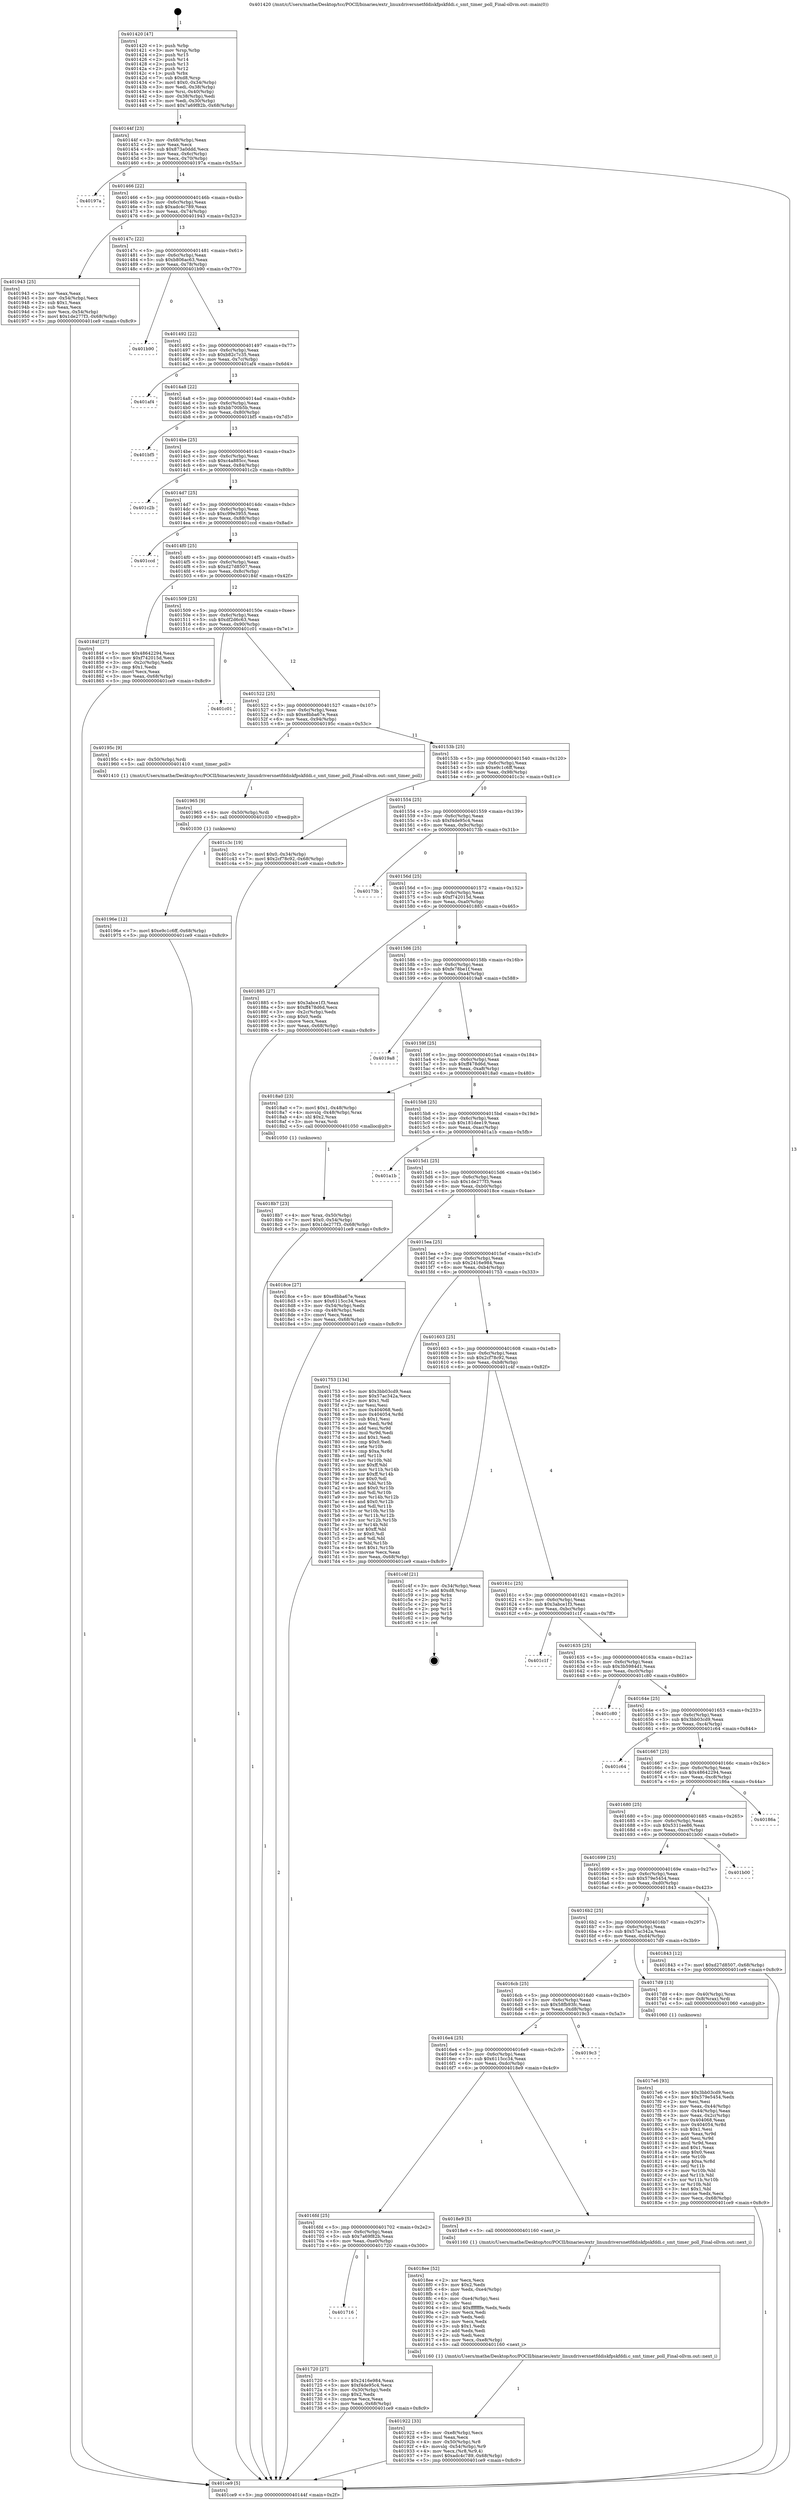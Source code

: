 digraph "0x401420" {
  label = "0x401420 (/mnt/c/Users/mathe/Desktop/tcc/POCII/binaries/extr_linuxdriversnetfddiskfpskfddi.c_smt_timer_poll_Final-ollvm.out::main(0))"
  labelloc = "t"
  node[shape=record]

  Entry [label="",width=0.3,height=0.3,shape=circle,fillcolor=black,style=filled]
  "0x40144f" [label="{
     0x40144f [23]\l
     | [instrs]\l
     &nbsp;&nbsp;0x40144f \<+3\>: mov -0x68(%rbp),%eax\l
     &nbsp;&nbsp;0x401452 \<+2\>: mov %eax,%ecx\l
     &nbsp;&nbsp;0x401454 \<+6\>: sub $0x873a0ddd,%ecx\l
     &nbsp;&nbsp;0x40145a \<+3\>: mov %eax,-0x6c(%rbp)\l
     &nbsp;&nbsp;0x40145d \<+3\>: mov %ecx,-0x70(%rbp)\l
     &nbsp;&nbsp;0x401460 \<+6\>: je 000000000040197a \<main+0x55a\>\l
  }"]
  "0x40197a" [label="{
     0x40197a\l
  }", style=dashed]
  "0x401466" [label="{
     0x401466 [22]\l
     | [instrs]\l
     &nbsp;&nbsp;0x401466 \<+5\>: jmp 000000000040146b \<main+0x4b\>\l
     &nbsp;&nbsp;0x40146b \<+3\>: mov -0x6c(%rbp),%eax\l
     &nbsp;&nbsp;0x40146e \<+5\>: sub $0xadc4c789,%eax\l
     &nbsp;&nbsp;0x401473 \<+3\>: mov %eax,-0x74(%rbp)\l
     &nbsp;&nbsp;0x401476 \<+6\>: je 0000000000401943 \<main+0x523\>\l
  }"]
  Exit [label="",width=0.3,height=0.3,shape=circle,fillcolor=black,style=filled,peripheries=2]
  "0x401943" [label="{
     0x401943 [25]\l
     | [instrs]\l
     &nbsp;&nbsp;0x401943 \<+2\>: xor %eax,%eax\l
     &nbsp;&nbsp;0x401945 \<+3\>: mov -0x54(%rbp),%ecx\l
     &nbsp;&nbsp;0x401948 \<+3\>: sub $0x1,%eax\l
     &nbsp;&nbsp;0x40194b \<+2\>: sub %eax,%ecx\l
     &nbsp;&nbsp;0x40194d \<+3\>: mov %ecx,-0x54(%rbp)\l
     &nbsp;&nbsp;0x401950 \<+7\>: movl $0x1de277f3,-0x68(%rbp)\l
     &nbsp;&nbsp;0x401957 \<+5\>: jmp 0000000000401ce9 \<main+0x8c9\>\l
  }"]
  "0x40147c" [label="{
     0x40147c [22]\l
     | [instrs]\l
     &nbsp;&nbsp;0x40147c \<+5\>: jmp 0000000000401481 \<main+0x61\>\l
     &nbsp;&nbsp;0x401481 \<+3\>: mov -0x6c(%rbp),%eax\l
     &nbsp;&nbsp;0x401484 \<+5\>: sub $0xb806ac63,%eax\l
     &nbsp;&nbsp;0x401489 \<+3\>: mov %eax,-0x78(%rbp)\l
     &nbsp;&nbsp;0x40148c \<+6\>: je 0000000000401b90 \<main+0x770\>\l
  }"]
  "0x40196e" [label="{
     0x40196e [12]\l
     | [instrs]\l
     &nbsp;&nbsp;0x40196e \<+7\>: movl $0xe9c1c6ff,-0x68(%rbp)\l
     &nbsp;&nbsp;0x401975 \<+5\>: jmp 0000000000401ce9 \<main+0x8c9\>\l
  }"]
  "0x401b90" [label="{
     0x401b90\l
  }", style=dashed]
  "0x401492" [label="{
     0x401492 [22]\l
     | [instrs]\l
     &nbsp;&nbsp;0x401492 \<+5\>: jmp 0000000000401497 \<main+0x77\>\l
     &nbsp;&nbsp;0x401497 \<+3\>: mov -0x6c(%rbp),%eax\l
     &nbsp;&nbsp;0x40149a \<+5\>: sub $0xb82c7c35,%eax\l
     &nbsp;&nbsp;0x40149f \<+3\>: mov %eax,-0x7c(%rbp)\l
     &nbsp;&nbsp;0x4014a2 \<+6\>: je 0000000000401af4 \<main+0x6d4\>\l
  }"]
  "0x401965" [label="{
     0x401965 [9]\l
     | [instrs]\l
     &nbsp;&nbsp;0x401965 \<+4\>: mov -0x50(%rbp),%rdi\l
     &nbsp;&nbsp;0x401969 \<+5\>: call 0000000000401030 \<free@plt\>\l
     | [calls]\l
     &nbsp;&nbsp;0x401030 \{1\} (unknown)\l
  }"]
  "0x401af4" [label="{
     0x401af4\l
  }", style=dashed]
  "0x4014a8" [label="{
     0x4014a8 [22]\l
     | [instrs]\l
     &nbsp;&nbsp;0x4014a8 \<+5\>: jmp 00000000004014ad \<main+0x8d\>\l
     &nbsp;&nbsp;0x4014ad \<+3\>: mov -0x6c(%rbp),%eax\l
     &nbsp;&nbsp;0x4014b0 \<+5\>: sub $0xbb700b5b,%eax\l
     &nbsp;&nbsp;0x4014b5 \<+3\>: mov %eax,-0x80(%rbp)\l
     &nbsp;&nbsp;0x4014b8 \<+6\>: je 0000000000401bf5 \<main+0x7d5\>\l
  }"]
  "0x401922" [label="{
     0x401922 [33]\l
     | [instrs]\l
     &nbsp;&nbsp;0x401922 \<+6\>: mov -0xe8(%rbp),%ecx\l
     &nbsp;&nbsp;0x401928 \<+3\>: imul %eax,%ecx\l
     &nbsp;&nbsp;0x40192b \<+4\>: mov -0x50(%rbp),%r8\l
     &nbsp;&nbsp;0x40192f \<+4\>: movslq -0x54(%rbp),%r9\l
     &nbsp;&nbsp;0x401933 \<+4\>: mov %ecx,(%r8,%r9,4)\l
     &nbsp;&nbsp;0x401937 \<+7\>: movl $0xadc4c789,-0x68(%rbp)\l
     &nbsp;&nbsp;0x40193e \<+5\>: jmp 0000000000401ce9 \<main+0x8c9\>\l
  }"]
  "0x401bf5" [label="{
     0x401bf5\l
  }", style=dashed]
  "0x4014be" [label="{
     0x4014be [25]\l
     | [instrs]\l
     &nbsp;&nbsp;0x4014be \<+5\>: jmp 00000000004014c3 \<main+0xa3\>\l
     &nbsp;&nbsp;0x4014c3 \<+3\>: mov -0x6c(%rbp),%eax\l
     &nbsp;&nbsp;0x4014c6 \<+5\>: sub $0xc4a885cc,%eax\l
     &nbsp;&nbsp;0x4014cb \<+6\>: mov %eax,-0x84(%rbp)\l
     &nbsp;&nbsp;0x4014d1 \<+6\>: je 0000000000401c2b \<main+0x80b\>\l
  }"]
  "0x4018ee" [label="{
     0x4018ee [52]\l
     | [instrs]\l
     &nbsp;&nbsp;0x4018ee \<+2\>: xor %ecx,%ecx\l
     &nbsp;&nbsp;0x4018f0 \<+5\>: mov $0x2,%edx\l
     &nbsp;&nbsp;0x4018f5 \<+6\>: mov %edx,-0xe4(%rbp)\l
     &nbsp;&nbsp;0x4018fb \<+1\>: cltd\l
     &nbsp;&nbsp;0x4018fc \<+6\>: mov -0xe4(%rbp),%esi\l
     &nbsp;&nbsp;0x401902 \<+2\>: idiv %esi\l
     &nbsp;&nbsp;0x401904 \<+6\>: imul $0xfffffffe,%edx,%edx\l
     &nbsp;&nbsp;0x40190a \<+2\>: mov %ecx,%edi\l
     &nbsp;&nbsp;0x40190c \<+2\>: sub %edx,%edi\l
     &nbsp;&nbsp;0x40190e \<+2\>: mov %ecx,%edx\l
     &nbsp;&nbsp;0x401910 \<+3\>: sub $0x1,%edx\l
     &nbsp;&nbsp;0x401913 \<+2\>: add %edx,%edi\l
     &nbsp;&nbsp;0x401915 \<+2\>: sub %edi,%ecx\l
     &nbsp;&nbsp;0x401917 \<+6\>: mov %ecx,-0xe8(%rbp)\l
     &nbsp;&nbsp;0x40191d \<+5\>: call 0000000000401160 \<next_i\>\l
     | [calls]\l
     &nbsp;&nbsp;0x401160 \{1\} (/mnt/c/Users/mathe/Desktop/tcc/POCII/binaries/extr_linuxdriversnetfddiskfpskfddi.c_smt_timer_poll_Final-ollvm.out::next_i)\l
  }"]
  "0x401c2b" [label="{
     0x401c2b\l
  }", style=dashed]
  "0x4014d7" [label="{
     0x4014d7 [25]\l
     | [instrs]\l
     &nbsp;&nbsp;0x4014d7 \<+5\>: jmp 00000000004014dc \<main+0xbc\>\l
     &nbsp;&nbsp;0x4014dc \<+3\>: mov -0x6c(%rbp),%eax\l
     &nbsp;&nbsp;0x4014df \<+5\>: sub $0xc99e3955,%eax\l
     &nbsp;&nbsp;0x4014e4 \<+6\>: mov %eax,-0x88(%rbp)\l
     &nbsp;&nbsp;0x4014ea \<+6\>: je 0000000000401ccd \<main+0x8ad\>\l
  }"]
  "0x4018b7" [label="{
     0x4018b7 [23]\l
     | [instrs]\l
     &nbsp;&nbsp;0x4018b7 \<+4\>: mov %rax,-0x50(%rbp)\l
     &nbsp;&nbsp;0x4018bb \<+7\>: movl $0x0,-0x54(%rbp)\l
     &nbsp;&nbsp;0x4018c2 \<+7\>: movl $0x1de277f3,-0x68(%rbp)\l
     &nbsp;&nbsp;0x4018c9 \<+5\>: jmp 0000000000401ce9 \<main+0x8c9\>\l
  }"]
  "0x401ccd" [label="{
     0x401ccd\l
  }", style=dashed]
  "0x4014f0" [label="{
     0x4014f0 [25]\l
     | [instrs]\l
     &nbsp;&nbsp;0x4014f0 \<+5\>: jmp 00000000004014f5 \<main+0xd5\>\l
     &nbsp;&nbsp;0x4014f5 \<+3\>: mov -0x6c(%rbp),%eax\l
     &nbsp;&nbsp;0x4014f8 \<+5\>: sub $0xd27d8507,%eax\l
     &nbsp;&nbsp;0x4014fd \<+6\>: mov %eax,-0x8c(%rbp)\l
     &nbsp;&nbsp;0x401503 \<+6\>: je 000000000040184f \<main+0x42f\>\l
  }"]
  "0x4017e6" [label="{
     0x4017e6 [93]\l
     | [instrs]\l
     &nbsp;&nbsp;0x4017e6 \<+5\>: mov $0x3bb03cd9,%ecx\l
     &nbsp;&nbsp;0x4017eb \<+5\>: mov $0x579e5454,%edx\l
     &nbsp;&nbsp;0x4017f0 \<+2\>: xor %esi,%esi\l
     &nbsp;&nbsp;0x4017f2 \<+3\>: mov %eax,-0x44(%rbp)\l
     &nbsp;&nbsp;0x4017f5 \<+3\>: mov -0x44(%rbp),%eax\l
     &nbsp;&nbsp;0x4017f8 \<+3\>: mov %eax,-0x2c(%rbp)\l
     &nbsp;&nbsp;0x4017fb \<+7\>: mov 0x404068,%eax\l
     &nbsp;&nbsp;0x401802 \<+8\>: mov 0x404054,%r8d\l
     &nbsp;&nbsp;0x40180a \<+3\>: sub $0x1,%esi\l
     &nbsp;&nbsp;0x40180d \<+3\>: mov %eax,%r9d\l
     &nbsp;&nbsp;0x401810 \<+3\>: add %esi,%r9d\l
     &nbsp;&nbsp;0x401813 \<+4\>: imul %r9d,%eax\l
     &nbsp;&nbsp;0x401817 \<+3\>: and $0x1,%eax\l
     &nbsp;&nbsp;0x40181a \<+3\>: cmp $0x0,%eax\l
     &nbsp;&nbsp;0x40181d \<+4\>: sete %r10b\l
     &nbsp;&nbsp;0x401821 \<+4\>: cmp $0xa,%r8d\l
     &nbsp;&nbsp;0x401825 \<+4\>: setl %r11b\l
     &nbsp;&nbsp;0x401829 \<+3\>: mov %r10b,%bl\l
     &nbsp;&nbsp;0x40182c \<+3\>: and %r11b,%bl\l
     &nbsp;&nbsp;0x40182f \<+3\>: xor %r11b,%r10b\l
     &nbsp;&nbsp;0x401832 \<+3\>: or %r10b,%bl\l
     &nbsp;&nbsp;0x401835 \<+3\>: test $0x1,%bl\l
     &nbsp;&nbsp;0x401838 \<+3\>: cmovne %edx,%ecx\l
     &nbsp;&nbsp;0x40183b \<+3\>: mov %ecx,-0x68(%rbp)\l
     &nbsp;&nbsp;0x40183e \<+5\>: jmp 0000000000401ce9 \<main+0x8c9\>\l
  }"]
  "0x40184f" [label="{
     0x40184f [27]\l
     | [instrs]\l
     &nbsp;&nbsp;0x40184f \<+5\>: mov $0x48642294,%eax\l
     &nbsp;&nbsp;0x401854 \<+5\>: mov $0xf742015d,%ecx\l
     &nbsp;&nbsp;0x401859 \<+3\>: mov -0x2c(%rbp),%edx\l
     &nbsp;&nbsp;0x40185c \<+3\>: cmp $0x1,%edx\l
     &nbsp;&nbsp;0x40185f \<+3\>: cmovl %ecx,%eax\l
     &nbsp;&nbsp;0x401862 \<+3\>: mov %eax,-0x68(%rbp)\l
     &nbsp;&nbsp;0x401865 \<+5\>: jmp 0000000000401ce9 \<main+0x8c9\>\l
  }"]
  "0x401509" [label="{
     0x401509 [25]\l
     | [instrs]\l
     &nbsp;&nbsp;0x401509 \<+5\>: jmp 000000000040150e \<main+0xee\>\l
     &nbsp;&nbsp;0x40150e \<+3\>: mov -0x6c(%rbp),%eax\l
     &nbsp;&nbsp;0x401511 \<+5\>: sub $0xdf2d6c63,%eax\l
     &nbsp;&nbsp;0x401516 \<+6\>: mov %eax,-0x90(%rbp)\l
     &nbsp;&nbsp;0x40151c \<+6\>: je 0000000000401c01 \<main+0x7e1\>\l
  }"]
  "0x401420" [label="{
     0x401420 [47]\l
     | [instrs]\l
     &nbsp;&nbsp;0x401420 \<+1\>: push %rbp\l
     &nbsp;&nbsp;0x401421 \<+3\>: mov %rsp,%rbp\l
     &nbsp;&nbsp;0x401424 \<+2\>: push %r15\l
     &nbsp;&nbsp;0x401426 \<+2\>: push %r14\l
     &nbsp;&nbsp;0x401428 \<+2\>: push %r13\l
     &nbsp;&nbsp;0x40142a \<+2\>: push %r12\l
     &nbsp;&nbsp;0x40142c \<+1\>: push %rbx\l
     &nbsp;&nbsp;0x40142d \<+7\>: sub $0xd8,%rsp\l
     &nbsp;&nbsp;0x401434 \<+7\>: movl $0x0,-0x34(%rbp)\l
     &nbsp;&nbsp;0x40143b \<+3\>: mov %edi,-0x38(%rbp)\l
     &nbsp;&nbsp;0x40143e \<+4\>: mov %rsi,-0x40(%rbp)\l
     &nbsp;&nbsp;0x401442 \<+3\>: mov -0x38(%rbp),%edi\l
     &nbsp;&nbsp;0x401445 \<+3\>: mov %edi,-0x30(%rbp)\l
     &nbsp;&nbsp;0x401448 \<+7\>: movl $0x7a69f82b,-0x68(%rbp)\l
  }"]
  "0x401c01" [label="{
     0x401c01\l
  }", style=dashed]
  "0x401522" [label="{
     0x401522 [25]\l
     | [instrs]\l
     &nbsp;&nbsp;0x401522 \<+5\>: jmp 0000000000401527 \<main+0x107\>\l
     &nbsp;&nbsp;0x401527 \<+3\>: mov -0x6c(%rbp),%eax\l
     &nbsp;&nbsp;0x40152a \<+5\>: sub $0xe8bba67e,%eax\l
     &nbsp;&nbsp;0x40152f \<+6\>: mov %eax,-0x94(%rbp)\l
     &nbsp;&nbsp;0x401535 \<+6\>: je 000000000040195c \<main+0x53c\>\l
  }"]
  "0x401ce9" [label="{
     0x401ce9 [5]\l
     | [instrs]\l
     &nbsp;&nbsp;0x401ce9 \<+5\>: jmp 000000000040144f \<main+0x2f\>\l
  }"]
  "0x40195c" [label="{
     0x40195c [9]\l
     | [instrs]\l
     &nbsp;&nbsp;0x40195c \<+4\>: mov -0x50(%rbp),%rdi\l
     &nbsp;&nbsp;0x401960 \<+5\>: call 0000000000401410 \<smt_timer_poll\>\l
     | [calls]\l
     &nbsp;&nbsp;0x401410 \{1\} (/mnt/c/Users/mathe/Desktop/tcc/POCII/binaries/extr_linuxdriversnetfddiskfpskfddi.c_smt_timer_poll_Final-ollvm.out::smt_timer_poll)\l
  }"]
  "0x40153b" [label="{
     0x40153b [25]\l
     | [instrs]\l
     &nbsp;&nbsp;0x40153b \<+5\>: jmp 0000000000401540 \<main+0x120\>\l
     &nbsp;&nbsp;0x401540 \<+3\>: mov -0x6c(%rbp),%eax\l
     &nbsp;&nbsp;0x401543 \<+5\>: sub $0xe9c1c6ff,%eax\l
     &nbsp;&nbsp;0x401548 \<+6\>: mov %eax,-0x98(%rbp)\l
     &nbsp;&nbsp;0x40154e \<+6\>: je 0000000000401c3c \<main+0x81c\>\l
  }"]
  "0x401716" [label="{
     0x401716\l
  }", style=dashed]
  "0x401c3c" [label="{
     0x401c3c [19]\l
     | [instrs]\l
     &nbsp;&nbsp;0x401c3c \<+7\>: movl $0x0,-0x34(%rbp)\l
     &nbsp;&nbsp;0x401c43 \<+7\>: movl $0x2cf78c92,-0x68(%rbp)\l
     &nbsp;&nbsp;0x401c4a \<+5\>: jmp 0000000000401ce9 \<main+0x8c9\>\l
  }"]
  "0x401554" [label="{
     0x401554 [25]\l
     | [instrs]\l
     &nbsp;&nbsp;0x401554 \<+5\>: jmp 0000000000401559 \<main+0x139\>\l
     &nbsp;&nbsp;0x401559 \<+3\>: mov -0x6c(%rbp),%eax\l
     &nbsp;&nbsp;0x40155c \<+5\>: sub $0xf4de95c4,%eax\l
     &nbsp;&nbsp;0x401561 \<+6\>: mov %eax,-0x9c(%rbp)\l
     &nbsp;&nbsp;0x401567 \<+6\>: je 000000000040173b \<main+0x31b\>\l
  }"]
  "0x401720" [label="{
     0x401720 [27]\l
     | [instrs]\l
     &nbsp;&nbsp;0x401720 \<+5\>: mov $0x2416e984,%eax\l
     &nbsp;&nbsp;0x401725 \<+5\>: mov $0xf4de95c4,%ecx\l
     &nbsp;&nbsp;0x40172a \<+3\>: mov -0x30(%rbp),%edx\l
     &nbsp;&nbsp;0x40172d \<+3\>: cmp $0x2,%edx\l
     &nbsp;&nbsp;0x401730 \<+3\>: cmovne %ecx,%eax\l
     &nbsp;&nbsp;0x401733 \<+3\>: mov %eax,-0x68(%rbp)\l
     &nbsp;&nbsp;0x401736 \<+5\>: jmp 0000000000401ce9 \<main+0x8c9\>\l
  }"]
  "0x40173b" [label="{
     0x40173b\l
  }", style=dashed]
  "0x40156d" [label="{
     0x40156d [25]\l
     | [instrs]\l
     &nbsp;&nbsp;0x40156d \<+5\>: jmp 0000000000401572 \<main+0x152\>\l
     &nbsp;&nbsp;0x401572 \<+3\>: mov -0x6c(%rbp),%eax\l
     &nbsp;&nbsp;0x401575 \<+5\>: sub $0xf742015d,%eax\l
     &nbsp;&nbsp;0x40157a \<+6\>: mov %eax,-0xa0(%rbp)\l
     &nbsp;&nbsp;0x401580 \<+6\>: je 0000000000401885 \<main+0x465\>\l
  }"]
  "0x4016fd" [label="{
     0x4016fd [25]\l
     | [instrs]\l
     &nbsp;&nbsp;0x4016fd \<+5\>: jmp 0000000000401702 \<main+0x2e2\>\l
     &nbsp;&nbsp;0x401702 \<+3\>: mov -0x6c(%rbp),%eax\l
     &nbsp;&nbsp;0x401705 \<+5\>: sub $0x7a69f82b,%eax\l
     &nbsp;&nbsp;0x40170a \<+6\>: mov %eax,-0xe0(%rbp)\l
     &nbsp;&nbsp;0x401710 \<+6\>: je 0000000000401720 \<main+0x300\>\l
  }"]
  "0x401885" [label="{
     0x401885 [27]\l
     | [instrs]\l
     &nbsp;&nbsp;0x401885 \<+5\>: mov $0x3abce1f3,%eax\l
     &nbsp;&nbsp;0x40188a \<+5\>: mov $0xff478d6d,%ecx\l
     &nbsp;&nbsp;0x40188f \<+3\>: mov -0x2c(%rbp),%edx\l
     &nbsp;&nbsp;0x401892 \<+3\>: cmp $0x0,%edx\l
     &nbsp;&nbsp;0x401895 \<+3\>: cmove %ecx,%eax\l
     &nbsp;&nbsp;0x401898 \<+3\>: mov %eax,-0x68(%rbp)\l
     &nbsp;&nbsp;0x40189b \<+5\>: jmp 0000000000401ce9 \<main+0x8c9\>\l
  }"]
  "0x401586" [label="{
     0x401586 [25]\l
     | [instrs]\l
     &nbsp;&nbsp;0x401586 \<+5\>: jmp 000000000040158b \<main+0x16b\>\l
     &nbsp;&nbsp;0x40158b \<+3\>: mov -0x6c(%rbp),%eax\l
     &nbsp;&nbsp;0x40158e \<+5\>: sub $0xfe78be1f,%eax\l
     &nbsp;&nbsp;0x401593 \<+6\>: mov %eax,-0xa4(%rbp)\l
     &nbsp;&nbsp;0x401599 \<+6\>: je 00000000004019a8 \<main+0x588\>\l
  }"]
  "0x4018e9" [label="{
     0x4018e9 [5]\l
     | [instrs]\l
     &nbsp;&nbsp;0x4018e9 \<+5\>: call 0000000000401160 \<next_i\>\l
     | [calls]\l
     &nbsp;&nbsp;0x401160 \{1\} (/mnt/c/Users/mathe/Desktop/tcc/POCII/binaries/extr_linuxdriversnetfddiskfpskfddi.c_smt_timer_poll_Final-ollvm.out::next_i)\l
  }"]
  "0x4019a8" [label="{
     0x4019a8\l
  }", style=dashed]
  "0x40159f" [label="{
     0x40159f [25]\l
     | [instrs]\l
     &nbsp;&nbsp;0x40159f \<+5\>: jmp 00000000004015a4 \<main+0x184\>\l
     &nbsp;&nbsp;0x4015a4 \<+3\>: mov -0x6c(%rbp),%eax\l
     &nbsp;&nbsp;0x4015a7 \<+5\>: sub $0xff478d6d,%eax\l
     &nbsp;&nbsp;0x4015ac \<+6\>: mov %eax,-0xa8(%rbp)\l
     &nbsp;&nbsp;0x4015b2 \<+6\>: je 00000000004018a0 \<main+0x480\>\l
  }"]
  "0x4016e4" [label="{
     0x4016e4 [25]\l
     | [instrs]\l
     &nbsp;&nbsp;0x4016e4 \<+5\>: jmp 00000000004016e9 \<main+0x2c9\>\l
     &nbsp;&nbsp;0x4016e9 \<+3\>: mov -0x6c(%rbp),%eax\l
     &nbsp;&nbsp;0x4016ec \<+5\>: sub $0x6115cc34,%eax\l
     &nbsp;&nbsp;0x4016f1 \<+6\>: mov %eax,-0xdc(%rbp)\l
     &nbsp;&nbsp;0x4016f7 \<+6\>: je 00000000004018e9 \<main+0x4c9\>\l
  }"]
  "0x4018a0" [label="{
     0x4018a0 [23]\l
     | [instrs]\l
     &nbsp;&nbsp;0x4018a0 \<+7\>: movl $0x1,-0x48(%rbp)\l
     &nbsp;&nbsp;0x4018a7 \<+4\>: movslq -0x48(%rbp),%rax\l
     &nbsp;&nbsp;0x4018ab \<+4\>: shl $0x2,%rax\l
     &nbsp;&nbsp;0x4018af \<+3\>: mov %rax,%rdi\l
     &nbsp;&nbsp;0x4018b2 \<+5\>: call 0000000000401050 \<malloc@plt\>\l
     | [calls]\l
     &nbsp;&nbsp;0x401050 \{1\} (unknown)\l
  }"]
  "0x4015b8" [label="{
     0x4015b8 [25]\l
     | [instrs]\l
     &nbsp;&nbsp;0x4015b8 \<+5\>: jmp 00000000004015bd \<main+0x19d\>\l
     &nbsp;&nbsp;0x4015bd \<+3\>: mov -0x6c(%rbp),%eax\l
     &nbsp;&nbsp;0x4015c0 \<+5\>: sub $0x181dee19,%eax\l
     &nbsp;&nbsp;0x4015c5 \<+6\>: mov %eax,-0xac(%rbp)\l
     &nbsp;&nbsp;0x4015cb \<+6\>: je 0000000000401a1b \<main+0x5fb\>\l
  }"]
  "0x4019c3" [label="{
     0x4019c3\l
  }", style=dashed]
  "0x401a1b" [label="{
     0x401a1b\l
  }", style=dashed]
  "0x4015d1" [label="{
     0x4015d1 [25]\l
     | [instrs]\l
     &nbsp;&nbsp;0x4015d1 \<+5\>: jmp 00000000004015d6 \<main+0x1b6\>\l
     &nbsp;&nbsp;0x4015d6 \<+3\>: mov -0x6c(%rbp),%eax\l
     &nbsp;&nbsp;0x4015d9 \<+5\>: sub $0x1de277f3,%eax\l
     &nbsp;&nbsp;0x4015de \<+6\>: mov %eax,-0xb0(%rbp)\l
     &nbsp;&nbsp;0x4015e4 \<+6\>: je 00000000004018ce \<main+0x4ae\>\l
  }"]
  "0x4016cb" [label="{
     0x4016cb [25]\l
     | [instrs]\l
     &nbsp;&nbsp;0x4016cb \<+5\>: jmp 00000000004016d0 \<main+0x2b0\>\l
     &nbsp;&nbsp;0x4016d0 \<+3\>: mov -0x6c(%rbp),%eax\l
     &nbsp;&nbsp;0x4016d3 \<+5\>: sub $0x58fb93fc,%eax\l
     &nbsp;&nbsp;0x4016d8 \<+6\>: mov %eax,-0xd8(%rbp)\l
     &nbsp;&nbsp;0x4016de \<+6\>: je 00000000004019c3 \<main+0x5a3\>\l
  }"]
  "0x4018ce" [label="{
     0x4018ce [27]\l
     | [instrs]\l
     &nbsp;&nbsp;0x4018ce \<+5\>: mov $0xe8bba67e,%eax\l
     &nbsp;&nbsp;0x4018d3 \<+5\>: mov $0x6115cc34,%ecx\l
     &nbsp;&nbsp;0x4018d8 \<+3\>: mov -0x54(%rbp),%edx\l
     &nbsp;&nbsp;0x4018db \<+3\>: cmp -0x48(%rbp),%edx\l
     &nbsp;&nbsp;0x4018de \<+3\>: cmovl %ecx,%eax\l
     &nbsp;&nbsp;0x4018e1 \<+3\>: mov %eax,-0x68(%rbp)\l
     &nbsp;&nbsp;0x4018e4 \<+5\>: jmp 0000000000401ce9 \<main+0x8c9\>\l
  }"]
  "0x4015ea" [label="{
     0x4015ea [25]\l
     | [instrs]\l
     &nbsp;&nbsp;0x4015ea \<+5\>: jmp 00000000004015ef \<main+0x1cf\>\l
     &nbsp;&nbsp;0x4015ef \<+3\>: mov -0x6c(%rbp),%eax\l
     &nbsp;&nbsp;0x4015f2 \<+5\>: sub $0x2416e984,%eax\l
     &nbsp;&nbsp;0x4015f7 \<+6\>: mov %eax,-0xb4(%rbp)\l
     &nbsp;&nbsp;0x4015fd \<+6\>: je 0000000000401753 \<main+0x333\>\l
  }"]
  "0x4017d9" [label="{
     0x4017d9 [13]\l
     | [instrs]\l
     &nbsp;&nbsp;0x4017d9 \<+4\>: mov -0x40(%rbp),%rax\l
     &nbsp;&nbsp;0x4017dd \<+4\>: mov 0x8(%rax),%rdi\l
     &nbsp;&nbsp;0x4017e1 \<+5\>: call 0000000000401060 \<atoi@plt\>\l
     | [calls]\l
     &nbsp;&nbsp;0x401060 \{1\} (unknown)\l
  }"]
  "0x401753" [label="{
     0x401753 [134]\l
     | [instrs]\l
     &nbsp;&nbsp;0x401753 \<+5\>: mov $0x3bb03cd9,%eax\l
     &nbsp;&nbsp;0x401758 \<+5\>: mov $0x57ac342a,%ecx\l
     &nbsp;&nbsp;0x40175d \<+2\>: mov $0x1,%dl\l
     &nbsp;&nbsp;0x40175f \<+2\>: xor %esi,%esi\l
     &nbsp;&nbsp;0x401761 \<+7\>: mov 0x404068,%edi\l
     &nbsp;&nbsp;0x401768 \<+8\>: mov 0x404054,%r8d\l
     &nbsp;&nbsp;0x401770 \<+3\>: sub $0x1,%esi\l
     &nbsp;&nbsp;0x401773 \<+3\>: mov %edi,%r9d\l
     &nbsp;&nbsp;0x401776 \<+3\>: add %esi,%r9d\l
     &nbsp;&nbsp;0x401779 \<+4\>: imul %r9d,%edi\l
     &nbsp;&nbsp;0x40177d \<+3\>: and $0x1,%edi\l
     &nbsp;&nbsp;0x401780 \<+3\>: cmp $0x0,%edi\l
     &nbsp;&nbsp;0x401783 \<+4\>: sete %r10b\l
     &nbsp;&nbsp;0x401787 \<+4\>: cmp $0xa,%r8d\l
     &nbsp;&nbsp;0x40178b \<+4\>: setl %r11b\l
     &nbsp;&nbsp;0x40178f \<+3\>: mov %r10b,%bl\l
     &nbsp;&nbsp;0x401792 \<+3\>: xor $0xff,%bl\l
     &nbsp;&nbsp;0x401795 \<+3\>: mov %r11b,%r14b\l
     &nbsp;&nbsp;0x401798 \<+4\>: xor $0xff,%r14b\l
     &nbsp;&nbsp;0x40179c \<+3\>: xor $0x0,%dl\l
     &nbsp;&nbsp;0x40179f \<+3\>: mov %bl,%r15b\l
     &nbsp;&nbsp;0x4017a2 \<+4\>: and $0x0,%r15b\l
     &nbsp;&nbsp;0x4017a6 \<+3\>: and %dl,%r10b\l
     &nbsp;&nbsp;0x4017a9 \<+3\>: mov %r14b,%r12b\l
     &nbsp;&nbsp;0x4017ac \<+4\>: and $0x0,%r12b\l
     &nbsp;&nbsp;0x4017b0 \<+3\>: and %dl,%r11b\l
     &nbsp;&nbsp;0x4017b3 \<+3\>: or %r10b,%r15b\l
     &nbsp;&nbsp;0x4017b6 \<+3\>: or %r11b,%r12b\l
     &nbsp;&nbsp;0x4017b9 \<+3\>: xor %r12b,%r15b\l
     &nbsp;&nbsp;0x4017bc \<+3\>: or %r14b,%bl\l
     &nbsp;&nbsp;0x4017bf \<+3\>: xor $0xff,%bl\l
     &nbsp;&nbsp;0x4017c2 \<+3\>: or $0x0,%dl\l
     &nbsp;&nbsp;0x4017c5 \<+2\>: and %dl,%bl\l
     &nbsp;&nbsp;0x4017c7 \<+3\>: or %bl,%r15b\l
     &nbsp;&nbsp;0x4017ca \<+4\>: test $0x1,%r15b\l
     &nbsp;&nbsp;0x4017ce \<+3\>: cmovne %ecx,%eax\l
     &nbsp;&nbsp;0x4017d1 \<+3\>: mov %eax,-0x68(%rbp)\l
     &nbsp;&nbsp;0x4017d4 \<+5\>: jmp 0000000000401ce9 \<main+0x8c9\>\l
  }"]
  "0x401603" [label="{
     0x401603 [25]\l
     | [instrs]\l
     &nbsp;&nbsp;0x401603 \<+5\>: jmp 0000000000401608 \<main+0x1e8\>\l
     &nbsp;&nbsp;0x401608 \<+3\>: mov -0x6c(%rbp),%eax\l
     &nbsp;&nbsp;0x40160b \<+5\>: sub $0x2cf78c92,%eax\l
     &nbsp;&nbsp;0x401610 \<+6\>: mov %eax,-0xb8(%rbp)\l
     &nbsp;&nbsp;0x401616 \<+6\>: je 0000000000401c4f \<main+0x82f\>\l
  }"]
  "0x4016b2" [label="{
     0x4016b2 [25]\l
     | [instrs]\l
     &nbsp;&nbsp;0x4016b2 \<+5\>: jmp 00000000004016b7 \<main+0x297\>\l
     &nbsp;&nbsp;0x4016b7 \<+3\>: mov -0x6c(%rbp),%eax\l
     &nbsp;&nbsp;0x4016ba \<+5\>: sub $0x57ac342a,%eax\l
     &nbsp;&nbsp;0x4016bf \<+6\>: mov %eax,-0xd4(%rbp)\l
     &nbsp;&nbsp;0x4016c5 \<+6\>: je 00000000004017d9 \<main+0x3b9\>\l
  }"]
  "0x401c4f" [label="{
     0x401c4f [21]\l
     | [instrs]\l
     &nbsp;&nbsp;0x401c4f \<+3\>: mov -0x34(%rbp),%eax\l
     &nbsp;&nbsp;0x401c52 \<+7\>: add $0xd8,%rsp\l
     &nbsp;&nbsp;0x401c59 \<+1\>: pop %rbx\l
     &nbsp;&nbsp;0x401c5a \<+2\>: pop %r12\l
     &nbsp;&nbsp;0x401c5c \<+2\>: pop %r13\l
     &nbsp;&nbsp;0x401c5e \<+2\>: pop %r14\l
     &nbsp;&nbsp;0x401c60 \<+2\>: pop %r15\l
     &nbsp;&nbsp;0x401c62 \<+1\>: pop %rbp\l
     &nbsp;&nbsp;0x401c63 \<+1\>: ret\l
  }"]
  "0x40161c" [label="{
     0x40161c [25]\l
     | [instrs]\l
     &nbsp;&nbsp;0x40161c \<+5\>: jmp 0000000000401621 \<main+0x201\>\l
     &nbsp;&nbsp;0x401621 \<+3\>: mov -0x6c(%rbp),%eax\l
     &nbsp;&nbsp;0x401624 \<+5\>: sub $0x3abce1f3,%eax\l
     &nbsp;&nbsp;0x401629 \<+6\>: mov %eax,-0xbc(%rbp)\l
     &nbsp;&nbsp;0x40162f \<+6\>: je 0000000000401c1f \<main+0x7ff\>\l
  }"]
  "0x401843" [label="{
     0x401843 [12]\l
     | [instrs]\l
     &nbsp;&nbsp;0x401843 \<+7\>: movl $0xd27d8507,-0x68(%rbp)\l
     &nbsp;&nbsp;0x40184a \<+5\>: jmp 0000000000401ce9 \<main+0x8c9\>\l
  }"]
  "0x401c1f" [label="{
     0x401c1f\l
  }", style=dashed]
  "0x401635" [label="{
     0x401635 [25]\l
     | [instrs]\l
     &nbsp;&nbsp;0x401635 \<+5\>: jmp 000000000040163a \<main+0x21a\>\l
     &nbsp;&nbsp;0x40163a \<+3\>: mov -0x6c(%rbp),%eax\l
     &nbsp;&nbsp;0x40163d \<+5\>: sub $0x3b5984d1,%eax\l
     &nbsp;&nbsp;0x401642 \<+6\>: mov %eax,-0xc0(%rbp)\l
     &nbsp;&nbsp;0x401648 \<+6\>: je 0000000000401c80 \<main+0x860\>\l
  }"]
  "0x401699" [label="{
     0x401699 [25]\l
     | [instrs]\l
     &nbsp;&nbsp;0x401699 \<+5\>: jmp 000000000040169e \<main+0x27e\>\l
     &nbsp;&nbsp;0x40169e \<+3\>: mov -0x6c(%rbp),%eax\l
     &nbsp;&nbsp;0x4016a1 \<+5\>: sub $0x579e5454,%eax\l
     &nbsp;&nbsp;0x4016a6 \<+6\>: mov %eax,-0xd0(%rbp)\l
     &nbsp;&nbsp;0x4016ac \<+6\>: je 0000000000401843 \<main+0x423\>\l
  }"]
  "0x401c80" [label="{
     0x401c80\l
  }", style=dashed]
  "0x40164e" [label="{
     0x40164e [25]\l
     | [instrs]\l
     &nbsp;&nbsp;0x40164e \<+5\>: jmp 0000000000401653 \<main+0x233\>\l
     &nbsp;&nbsp;0x401653 \<+3\>: mov -0x6c(%rbp),%eax\l
     &nbsp;&nbsp;0x401656 \<+5\>: sub $0x3bb03cd9,%eax\l
     &nbsp;&nbsp;0x40165b \<+6\>: mov %eax,-0xc4(%rbp)\l
     &nbsp;&nbsp;0x401661 \<+6\>: je 0000000000401c64 \<main+0x844\>\l
  }"]
  "0x401b00" [label="{
     0x401b00\l
  }", style=dashed]
  "0x401c64" [label="{
     0x401c64\l
  }", style=dashed]
  "0x401667" [label="{
     0x401667 [25]\l
     | [instrs]\l
     &nbsp;&nbsp;0x401667 \<+5\>: jmp 000000000040166c \<main+0x24c\>\l
     &nbsp;&nbsp;0x40166c \<+3\>: mov -0x6c(%rbp),%eax\l
     &nbsp;&nbsp;0x40166f \<+5\>: sub $0x48642294,%eax\l
     &nbsp;&nbsp;0x401674 \<+6\>: mov %eax,-0xc8(%rbp)\l
     &nbsp;&nbsp;0x40167a \<+6\>: je 000000000040186a \<main+0x44a\>\l
  }"]
  "0x401680" [label="{
     0x401680 [25]\l
     | [instrs]\l
     &nbsp;&nbsp;0x401680 \<+5\>: jmp 0000000000401685 \<main+0x265\>\l
     &nbsp;&nbsp;0x401685 \<+3\>: mov -0x6c(%rbp),%eax\l
     &nbsp;&nbsp;0x401688 \<+5\>: sub $0x5311ee86,%eax\l
     &nbsp;&nbsp;0x40168d \<+6\>: mov %eax,-0xcc(%rbp)\l
     &nbsp;&nbsp;0x401693 \<+6\>: je 0000000000401b00 \<main+0x6e0\>\l
  }"]
  "0x40186a" [label="{
     0x40186a\l
  }", style=dashed]
  Entry -> "0x401420" [label=" 1"]
  "0x40144f" -> "0x40197a" [label=" 0"]
  "0x40144f" -> "0x401466" [label=" 14"]
  "0x401c4f" -> Exit [label=" 1"]
  "0x401466" -> "0x401943" [label=" 1"]
  "0x401466" -> "0x40147c" [label=" 13"]
  "0x401c3c" -> "0x401ce9" [label=" 1"]
  "0x40147c" -> "0x401b90" [label=" 0"]
  "0x40147c" -> "0x401492" [label=" 13"]
  "0x40196e" -> "0x401ce9" [label=" 1"]
  "0x401492" -> "0x401af4" [label=" 0"]
  "0x401492" -> "0x4014a8" [label=" 13"]
  "0x401965" -> "0x40196e" [label=" 1"]
  "0x4014a8" -> "0x401bf5" [label=" 0"]
  "0x4014a8" -> "0x4014be" [label=" 13"]
  "0x40195c" -> "0x401965" [label=" 1"]
  "0x4014be" -> "0x401c2b" [label=" 0"]
  "0x4014be" -> "0x4014d7" [label=" 13"]
  "0x401943" -> "0x401ce9" [label=" 1"]
  "0x4014d7" -> "0x401ccd" [label=" 0"]
  "0x4014d7" -> "0x4014f0" [label=" 13"]
  "0x401922" -> "0x401ce9" [label=" 1"]
  "0x4014f0" -> "0x40184f" [label=" 1"]
  "0x4014f0" -> "0x401509" [label=" 12"]
  "0x4018ee" -> "0x401922" [label=" 1"]
  "0x401509" -> "0x401c01" [label=" 0"]
  "0x401509" -> "0x401522" [label=" 12"]
  "0x4018e9" -> "0x4018ee" [label=" 1"]
  "0x401522" -> "0x40195c" [label=" 1"]
  "0x401522" -> "0x40153b" [label=" 11"]
  "0x4018ce" -> "0x401ce9" [label=" 2"]
  "0x40153b" -> "0x401c3c" [label=" 1"]
  "0x40153b" -> "0x401554" [label=" 10"]
  "0x4018b7" -> "0x401ce9" [label=" 1"]
  "0x401554" -> "0x40173b" [label=" 0"]
  "0x401554" -> "0x40156d" [label=" 10"]
  "0x4018a0" -> "0x4018b7" [label=" 1"]
  "0x40156d" -> "0x401885" [label=" 1"]
  "0x40156d" -> "0x401586" [label=" 9"]
  "0x40184f" -> "0x401ce9" [label=" 1"]
  "0x401586" -> "0x4019a8" [label=" 0"]
  "0x401586" -> "0x40159f" [label=" 9"]
  "0x401843" -> "0x401ce9" [label=" 1"]
  "0x40159f" -> "0x4018a0" [label=" 1"]
  "0x40159f" -> "0x4015b8" [label=" 8"]
  "0x4017d9" -> "0x4017e6" [label=" 1"]
  "0x4015b8" -> "0x401a1b" [label=" 0"]
  "0x4015b8" -> "0x4015d1" [label=" 8"]
  "0x401753" -> "0x401ce9" [label=" 1"]
  "0x4015d1" -> "0x4018ce" [label=" 2"]
  "0x4015d1" -> "0x4015ea" [label=" 6"]
  "0x401420" -> "0x40144f" [label=" 1"]
  "0x4015ea" -> "0x401753" [label=" 1"]
  "0x4015ea" -> "0x401603" [label=" 5"]
  "0x401720" -> "0x401ce9" [label=" 1"]
  "0x401603" -> "0x401c4f" [label=" 1"]
  "0x401603" -> "0x40161c" [label=" 4"]
  "0x4016fd" -> "0x401720" [label=" 1"]
  "0x40161c" -> "0x401c1f" [label=" 0"]
  "0x40161c" -> "0x401635" [label=" 4"]
  "0x401885" -> "0x401ce9" [label=" 1"]
  "0x401635" -> "0x401c80" [label=" 0"]
  "0x401635" -> "0x40164e" [label=" 4"]
  "0x4016e4" -> "0x4018e9" [label=" 1"]
  "0x40164e" -> "0x401c64" [label=" 0"]
  "0x40164e" -> "0x401667" [label=" 4"]
  "0x4017e6" -> "0x401ce9" [label=" 1"]
  "0x401667" -> "0x40186a" [label=" 0"]
  "0x401667" -> "0x401680" [label=" 4"]
  "0x4016cb" -> "0x4016e4" [label=" 2"]
  "0x401680" -> "0x401b00" [label=" 0"]
  "0x401680" -> "0x401699" [label=" 4"]
  "0x4016e4" -> "0x4016fd" [label=" 1"]
  "0x401699" -> "0x401843" [label=" 1"]
  "0x401699" -> "0x4016b2" [label=" 3"]
  "0x4016fd" -> "0x401716" [label=" 0"]
  "0x4016b2" -> "0x4017d9" [label=" 1"]
  "0x4016b2" -> "0x4016cb" [label=" 2"]
  "0x401ce9" -> "0x40144f" [label=" 13"]
  "0x4016cb" -> "0x4019c3" [label=" 0"]
}

